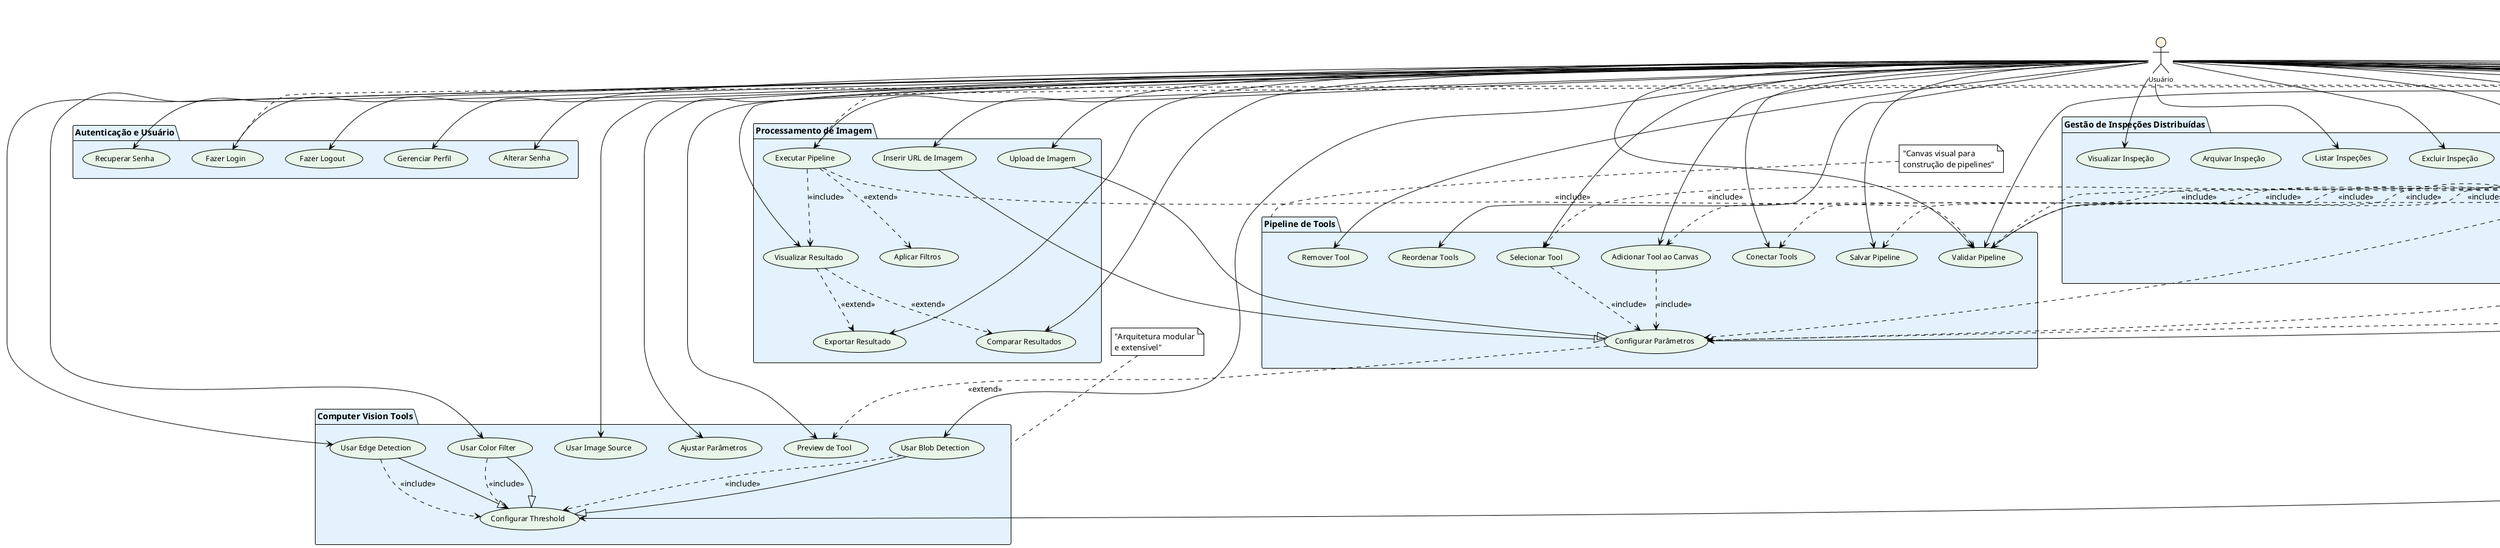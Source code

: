 @startuml AnalyticLens_Use_Case_Diagram

!theme plain
skinparam usecaseFontSize 12
skinparam usecaseFontName Arial
skinparam actorFontSize 11
skinparam usecaseBackgroundColor #E8F5E8
skinparam actorBackgroundColor #FFF3E0
skinparam packageBackgroundColor #E3F2FD

title "AnalyticLens - Diagrama de Casos de Uso (Arquitetura Distribuída)"

' ========================================
' ATORES
' ========================================
actor "Usuário" as User
actor "Administrador" as Admin
actor "Sistema" as System
actor "Máquina de Visão" as MV

' ========================================
' CASOS DE USO PRINCIPAIS
' ========================================
package "Autenticação e Usuário" {
  usecase "Fazer Login" as UC_Login
  usecase "Fazer Logout" as UC_Logout
  usecase "Gerenciar Perfil" as UC_Profile
  usecase "Alterar Senha" as UC_ChangePassword
  usecase "Recuperar Senha" as UC_RecoverPassword
}

package "Gestão de Máquinas de Visão" {
  usecase "Cadastrar Máquina" as UC_RegisterMachine
  usecase "Configurar Máquina" as UC_ConfigureMachine
  usecase "Monitorar Status" as UC_MonitorMachineStatus
  usecase "Visualizar Heartbeat" as UC_ViewHeartbeat
  usecase "Gerenciar IP Whitelist" as UC_ManageIPWhitelist
  usecase "Gerar Token Público" as UC_GeneratePublicToken
  usecase "Remover Máquina" as UC_RemoveMachine
  usecase "Visualizar Capacidades" as UC_ViewMachineCapabilities
}

package "Gestão de Inspeções Distribuídas" {
  usecase "Criar Nova Inspeção" as UC_CreateInspection
  usecase "Editar Inspeção" as UC_EditInspection
  usecase "Visualizar Inspeção" as UC_ViewInspection
  usecase "Listar Inspeções" as UC_ListInspections
  usecase "Excluir Inspeção" as UC_DeleteInspection
  usecase "Duplicar Inspeção" as UC_DuplicateInspection
  usecase "Arquivar Inspeção" as UC_ArchiveInspection
  usecase "Enviar para Máquina" as UC_SendToMachine
  usecase "Distribuir Automaticamente" as UC_AutoDistribute
  usecase "Monitorar Progresso" as UC_MonitorProgress
  usecase "Coletar Resultados" as UC_CollectResults
}

package "Pipeline de Tools" {
  usecase "Selecionar Tool" as UC_SelectTool
  usecase "Configurar Parâmetros" as UC_ConfigureParams
  usecase "Adicionar Tool ao Canvas" as UC_AddToolToCanvas
  usecase "Conectar Tools" as UC_ConnectTools
  usecase "Remover Tool" as UC_RemoveTool
  usecase "Reordenar Tools" as UC_ReorderTools
  usecase "Validar Pipeline" as UC_ValidatePipeline
  usecase "Salvar Pipeline" as UC_SavePipeline
}

package "Processamento de Imagem" {
  usecase "Upload de Imagem" as UC_UploadImage
  usecase "Inserir URL de Imagem" as UC_InsertImageURL
  usecase "Executar Pipeline" as UC_ExecutePipeline
  usecase "Visualizar Resultado" as UC_ViewResult
  usecase "Exportar Resultado" as UC_ExportResult
  usecase "Comparar Resultados" as UC_CompareResults
  usecase "Aplicar Filtros" as UC_ApplyFilters
}

package "Computer Vision Tools" {
  usecase "Usar Blob Detection" as UC_BlobDetection
  usecase "Usar Edge Detection" as UC_EdgeDetection
  usecase "Usar Color Filter" as UC_ColorFilter
  usecase "Usar Image Source" as UC_ImageSource
  usecase "Configurar Threshold" as UC_ConfigureThreshold
  usecase "Ajustar Parâmetros" as UC_AdjustParameters
  usecase "Preview de Tool" as UC_ToolPreview
}

package "Monitoramento e Análise" {
  usecase "Monitorar em Tempo Real" as UC_RealTimeMonitoring
  usecase "Visualizar Histórico" as UC_ViewHistory
  usecase "Gerar Relatórios" as UC_GenerateReports
  usecase "Analisar Estatísticas" as UC_AnalyzeStats
  usecase "Configurar Alertas" as UC_ConfigureAlerts
  usecase "Exportar Dados" as UC_ExportData
  usecase "Dashboard de Máquinas" as UC_MachineDashboard
  usecase "Monitorar Performance" as UC_MonitorPerformance
}

package "Configurações e Administração" {
  usecase "Configurar Sistema" as UC_ConfigureSystem
  usecase "Gerenciar Usuários" as UC_ManageUsers
  usecase "Configurar Permissões" as UC_ConfigurePermissions
  usecase "Backup de Dados" as UC_BackupData
  usecase "Restaurar Dados" as UC_RestoreData
  usecase "Configurar Notificações" as UC_ConfigureNotifications
  usecase "Gerenciar Logs" as UC_ManageLogs
  usecase "Configurar Segurança" as UC_ConfigureSecurity
}

package "Suporte e Ajuda" {
  usecase "Acessar Documentação" as UC_AccessDocs
  usecase "Solicitar Suporte" as UC_RequestSupport
  usecase "Reportar Bug" as UC_ReportBug
  usecase "Sugerir Melhorias" as UC_SuggestImprovements
  usecase "Ver Tutorial" as UC_ViewTutorial
}

' ========================================
' RELACIONAMENTOS PRINCIPAIS
' ========================================

' Usuário - Casos de Uso Básicos
User --> UC_Login
User --> UC_Logout
User --> UC_Profile
User --> UC_ChangePassword
User --> UC_RecoverPassword

' Usuário - Gestão de Máquinas
User --> UC_RegisterMachine
User --> UC_ConfigureMachine
User --> UC_MonitorMachineStatus
User --> UC_ViewHeartbeat
User --> UC_ManageIPWhitelist
User --> UC_ViewMachineCapabilities

' Usuário - Gestão de Inspeções
User --> UC_CreateInspection
User --> UC_EditInspection
User --> UC_ViewInspection
User --> UC_ListInspections
User --> UC_DeleteInspection
User --> UC_DuplicateInspection
User --> UC_SendToMachine
User --> UC_MonitorProgress

' Usuário - Pipeline
User --> UC_SelectTool
User --> UC_ConfigureParams
User --> UC_AddToolToCanvas
User --> UC_ConnectTools
User --> UC_RemoveTool
User --> UC_ReorderTools
User --> UC_ValidatePipeline
User --> UC_SavePipeline

' Usuário - Processamento
User --> UC_UploadImage
User --> UC_InsertImageURL
User --> UC_ExecutePipeline
User --> UC_ViewResult
User --> UC_ExportResult
User --> UC_CompareResults

' Usuário - Tools
User --> UC_BlobDetection
User --> UC_EdgeDetection
User --> UC_ColorFilter
User --> UC_ImageSource
User --> UC_ConfigureThreshold
User --> UC_AdjustParameters
User --> UC_ToolPreview

' Usuário - Monitoramento
User --> UC_RealTimeMonitoring
User --> UC_ViewHistory
User --> UC_GenerateReports
User --> UC_AnalyzeStats
User --> UC_ExportData
User --> UC_MachineDashboard
User --> UC_MonitorPerformance

' Usuário - Suporte
User --> UC_AccessDocs
User --> UC_RequestSupport
User --> UC_ReportBug
User --> UC_SuggestImprovements
User --> UC_ViewTutorial

' Administrador - Casos de Uso Avançados
Admin --> UC_ManageUsers
Admin --> UC_ConfigurePermissions
Admin --> UC_BackupData
Admin --> UC_RestoreData
Admin --> UC_ConfigureSystem
Admin --> UC_ConfigureNotifications
Admin --> UC_ManageLogs
Admin --> UC_ConfigureSecurity
Admin --> UC_RemoveMachine
Admin --> UC_GeneratePublicToken

' Sistema - Casos de Uso Automáticos
System --> UC_ValidatePipeline
System --> UC_ConfigureAlerts
System --> UC_BackupData
System --> UC_AutoDistribute
System --> UC_CollectResults

' Máquina de Visão - Casos de Uso
MV --> UC_ViewHeartbeat
MV --> UC_MonitorMachineStatus

' ========================================
' RELACIONAMENTOS DE INCLUSÃO/EXTENSÃO
' ========================================

' Inclusões (include)
UC_CreateInspection ..> UC_SelectTool : <<include>>
UC_CreateInspection ..> UC_ConfigureParams : <<include>>
UC_CreateInspection ..> UC_AddToolToCanvas : <<include>>
UC_CreateInspection ..> UC_ConnectTools : <<include>>
UC_CreateInspection ..> UC_ValidatePipeline : <<include>>
UC_CreateInspection ..> UC_SavePipeline : <<include>>

UC_ExecutePipeline ..> UC_ValidatePipeline : <<include>>
UC_ExecutePipeline ..> UC_ViewResult : <<include>>

UC_EditInspection ..> UC_ConfigureParams : <<include>>
UC_EditInspection ..> UC_ValidatePipeline : <<include>>

UC_SelectTool ..> UC_ConfigureParams : <<include>>
UC_AddToolToCanvas ..> UC_ConfigureParams : <<include>>

UC_BlobDetection ..> UC_ConfigureThreshold : <<include>>
UC_EdgeDetection ..> UC_ConfigureThreshold : <<include>>
UC_ColorFilter ..> UC_ConfigureThreshold : <<include>>

UC_RealTimeMonitoring ..> UC_ConfigureAlerts : <<include>>
UC_ViewHistory ..> UC_GenerateReports : <<include>>

UC_RegisterMachine ..> UC_GeneratePublicToken : <<include>>
UC_RegisterMachine ..> UC_ManageIPWhitelist : <<include>>
UC_SendToMachine ..> UC_ValidatePipeline : <<include>>
UC_SendToMachine ..> UC_MonitorProgress : <<include>>
UC_AutoDistribute ..> UC_CollectResults : <<include>>

' Extensões (extend)
UC_ConfigureParams ..> UC_ToolPreview : <<extend>>
UC_ExecutePipeline ..> UC_ApplyFilters : <<extend>>
UC_ViewResult ..> UC_ExportResult : <<extend>>
UC_ViewResult ..> UC_CompareResults : <<extend>>

UC_ConfigureSystem ..> UC_ConfigureNotifications : <<extend>>
UC_ConfigureSystem ..> UC_ConfigurePermissions : <<extend>>
UC_ConfigureSystem ..> UC_ConfigureSecurity : <<extend>>

UC_RequestSupport ..> UC_ReportBug : <<extend>>
UC_RequestSupport ..> UC_SuggestImprovements : <<extend>>

UC_MonitorMachineStatus ..> UC_ViewHeartbeat : <<extend>>
UC_MachineDashboard ..> UC_MonitorPerformance : <<extend>>

' ========================================
' RELACIONAMENTOS DE GENERALIZAÇÃO
' ========================================

' Herança de casos de uso
UC_BlobDetection --|> UC_ConfigureThreshold
UC_EdgeDetection --|> UC_ConfigureThreshold
UC_ColorFilter --|> UC_ConfigureThreshold

UC_UploadImage --|> UC_ConfigureParams
UC_InsertImageURL --|> UC_ConfigureParams

UC_GenerateReports --|> UC_ExportData
UC_ViewHistory --|> UC_ExportData

UC_RegisterMachine --|> UC_ConfigureMachine
UC_ConfigureMachine --|> UC_ManageIPWhitelist

' ========================================
' NOTES E COMENTÁRIOS
' ========================================
note right of UC_Login : "Autenticação via\nDjango REST Framework"
note right of UC_ValidatePipeline : "Validação JavaScript puro\n(substitui Zod)"
note right of UC_ExecutePipeline : "Execução distribuída\nvia máquinas Flask"
note right of UC_ConfigureParams : "Interface dinâmica\nbaseada no schema"
note right of UC_RealTimeMonitoring : "WebSocket para\ndados em tempo real"
note right of UC_BackupData : "Automático diário\n+ manual sob demanda"
note right of UC_RegisterMachine : "Cadastro manual com\nIP Whitelist + Token"
note right of UC_SendToMachine : "Distribuição inteligente\nbaseada em capacidade"
note right of UC_CollectResults : "Webhook para receber\nresultados das MVs"

note top of "Gestão de Máquinas de Visão" : "Cadastro manual e\nmonitoramento em tempo real"
note top of "Gestão de Inspeções Distribuídas" : "Distribuição automática\npara MVs disponíveis"
note top of "Pipeline de Tools" : "Canvas visual para\nconstrução de pipelines"
note top of "Computer Vision Tools" : "Arquitetura modular\ne extensível"
note top of "Monitoramento e Análise" : "Dashboard centralizado\n+ histórico completo"

@enduml

